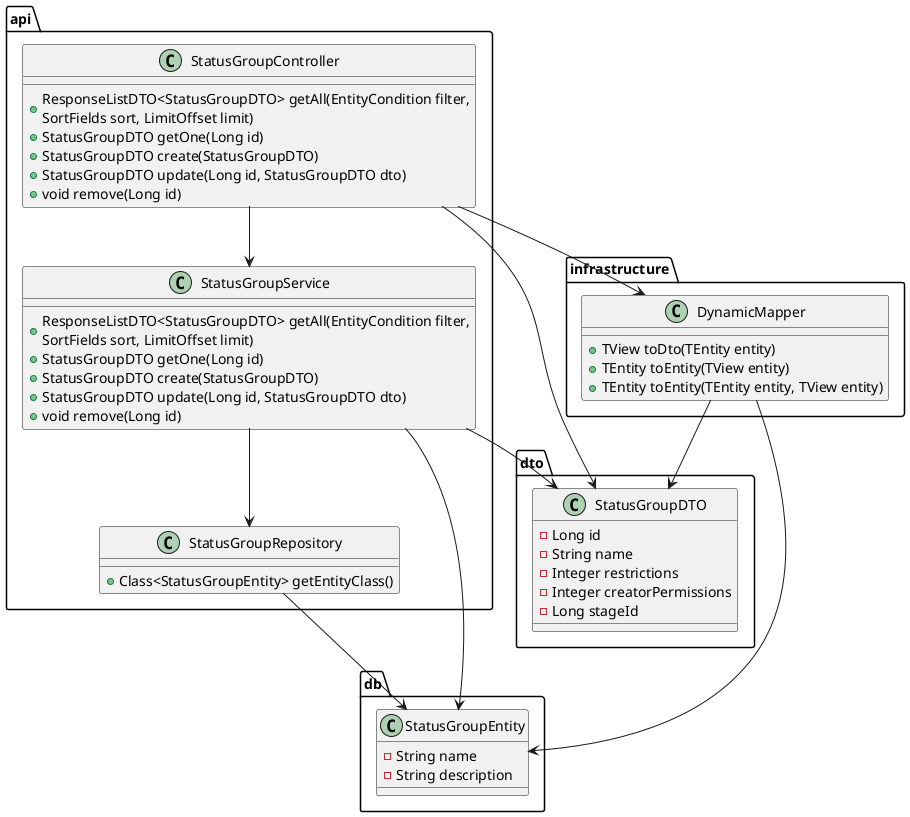 @startuml
package api {
  class StatusGroupController {
    + ResponseListDTO<StatusGroupDTO> getAll(EntityCondition filter,\nSortFields sort, LimitOffset limit)
    + StatusGroupDTO getOne(Long id)
    + StatusGroupDTO create(StatusGroupDTO)
    + StatusGroupDTO update(Long id, StatusGroupDTO dto)
    + void remove(Long id)
  }

  class StatusGroupService {
    + ResponseListDTO<StatusGroupDTO> getAll(EntityCondition filter,\nSortFields sort, LimitOffset limit)
    + StatusGroupDTO getOne(Long id)
    + StatusGroupDTO create(StatusGroupDTO)
    + StatusGroupDTO update(Long id, StatusGroupDTO dto)
    + void remove(Long id)
  }

  class StatusGroupRepository {
    + Class<StatusGroupEntity> getEntityClass()
  }
}

class infrastructure.DynamicMapper {
  + TView toDto(TEntity entity)
  + TEntity toEntity(TView entity)
  + TEntity toEntity(TEntity entity, TView entity)
}
package dto {
  class StatusGroupDTO {
   - Long id
   - String name
   - Integer restrictions
   - Integer creatorPermissions
   - Long stageId
   }

'   class StatusDTO {
'   }

'   StatusGroupDTO --* StatusDTO
}

package db {

  class StatusGroupEntity {
  - String name
  - String description
'  - List<StatusPathEntity> statusPaths
'  - StatusEntity defaultStatus
  }


'  StatusGroupEntity --> StatusEntity
'  RequestEntity --> StatusGroupEntity

}


StatusGroupController --> StatusGroupDTO
StatusGroupController --> StatusGroupService
StatusGroupController --> DynamicMapper

StatusGroupService --> StatusGroupDTO
StatusGroupService --> StatusGroupRepository
StatusGroupService --> StatusGroupEntity

StatusGroupRepository --> StatusGroupEntity

DynamicMapper --> StatusGroupEntity
DynamicMapper --> StatusGroupDTO

@enduml